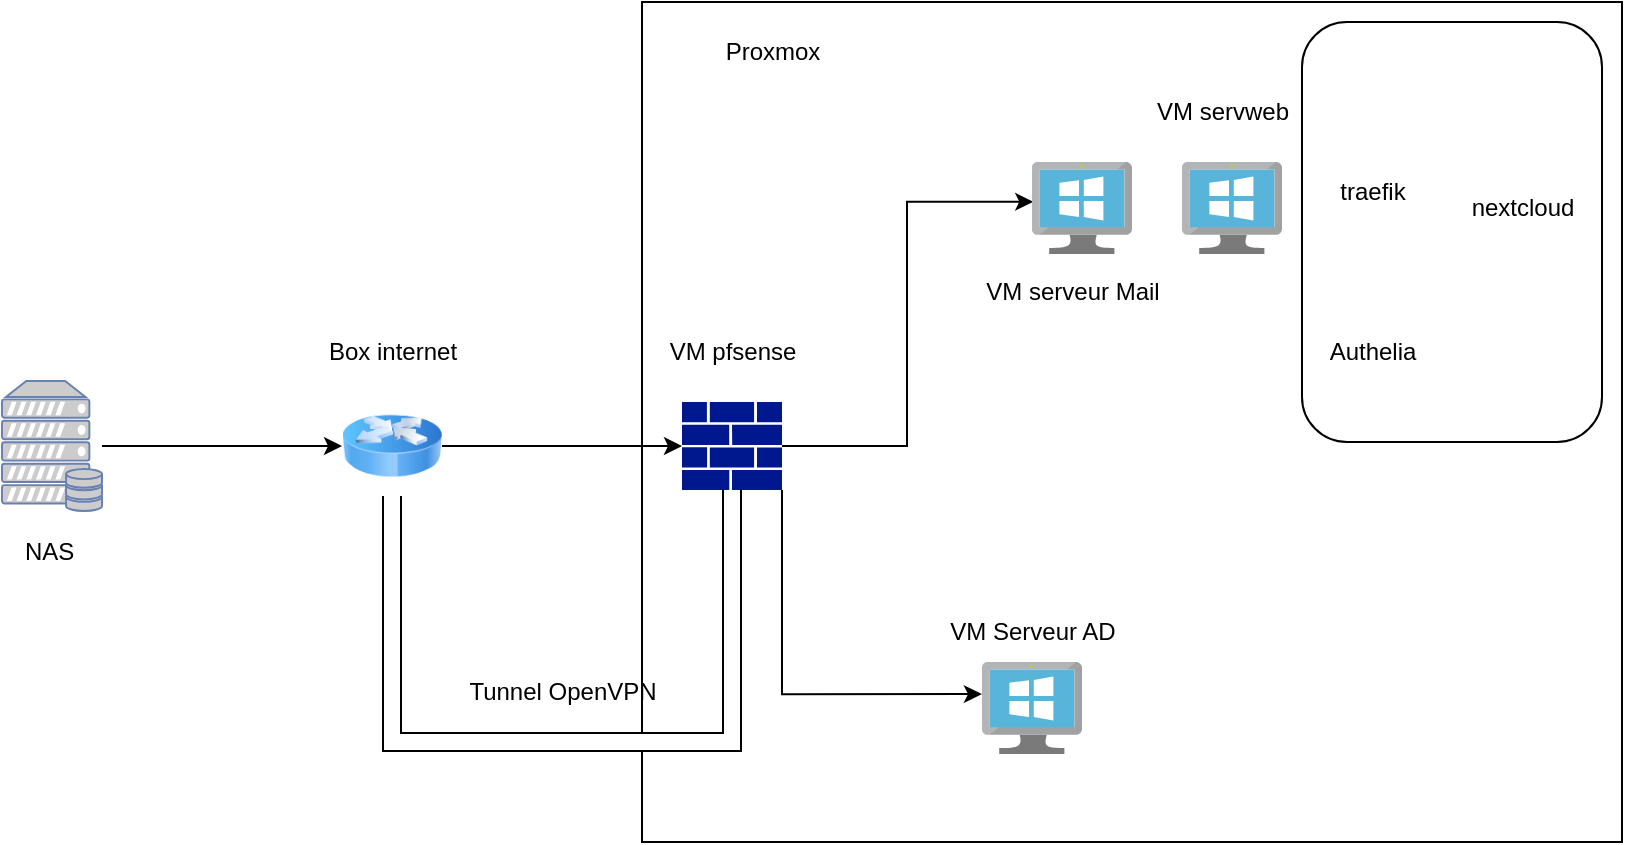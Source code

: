 <mxfile version="21.2.1" type="device">
  <diagram name="Page-1" id="rYArsk_LXDxzUvItLkv1">
    <mxGraphModel dx="1596" dy="800" grid="1" gridSize="10" guides="1" tooltips="1" connect="1" arrows="1" fold="1" page="1" pageScale="1" pageWidth="850" pageHeight="1100" math="0" shadow="0">
      <root>
        <mxCell id="0" />
        <mxCell id="1" parent="0" />
        <mxCell id="n0ujp4S9aQulKVIz28L4-4" value="" style="rounded=0;whiteSpace=wrap;html=1;fillColor=none;" vertex="1" parent="1">
          <mxGeometry x="350" y="130" width="490" height="420" as="geometry" />
        </mxCell>
        <mxCell id="n0ujp4S9aQulKVIz28L4-5" value="Proxmox" style="text;html=1;align=center;verticalAlign=middle;resizable=0;points=[];autosize=1;strokeColor=none;fillColor=none;" vertex="1" parent="1">
          <mxGeometry x="380" y="140" width="70" height="30" as="geometry" />
        </mxCell>
        <mxCell id="n0ujp4S9aQulKVIz28L4-16" style="edgeStyle=orthogonalEdgeStyle;rounded=0;orthogonalLoop=1;jettySize=auto;html=1;entryX=0.012;entryY=0.432;entryDx=0;entryDy=0;entryPerimeter=0;" edge="1" parent="1" source="n0ujp4S9aQulKVIz28L4-12" target="n0ujp4S9aQulKVIz28L4-32">
          <mxGeometry relative="1" as="geometry" />
        </mxCell>
        <mxCell id="n0ujp4S9aQulKVIz28L4-19" style="edgeStyle=orthogonalEdgeStyle;rounded=0;orthogonalLoop=1;jettySize=auto;html=1;exitX=1;exitY=1;exitDx=0;exitDy=0;exitPerimeter=0;entryX=-0.001;entryY=0.349;entryDx=0;entryDy=0;entryPerimeter=0;" edge="1" parent="1" source="n0ujp4S9aQulKVIz28L4-12" target="n0ujp4S9aQulKVIz28L4-17">
          <mxGeometry relative="1" as="geometry" />
        </mxCell>
        <mxCell id="n0ujp4S9aQulKVIz28L4-12" value="" style="sketch=0;aspect=fixed;pointerEvents=1;shadow=0;dashed=0;html=1;strokeColor=none;labelPosition=center;verticalLabelPosition=bottom;verticalAlign=top;align=center;fillColor=#00188D;shape=mxgraph.mscae.enterprise.firewall" vertex="1" parent="1">
          <mxGeometry x="370" y="330" width="50" height="44" as="geometry" />
        </mxCell>
        <mxCell id="n0ujp4S9aQulKVIz28L4-13" value="VM pfsense" style="text;html=1;align=center;verticalAlign=middle;resizable=0;points=[];autosize=1;strokeColor=none;fillColor=none;" vertex="1" parent="1">
          <mxGeometry x="350" y="290" width="90" height="30" as="geometry" />
        </mxCell>
        <mxCell id="n0ujp4S9aQulKVIz28L4-14" value="" style="image;sketch=0;aspect=fixed;html=1;points=[];align=center;fontSize=12;image=img/lib/mscae/VirtualMachineWindows.svg;" vertex="1" parent="1">
          <mxGeometry x="620" y="210" width="50" height="46" as="geometry" />
        </mxCell>
        <mxCell id="n0ujp4S9aQulKVIz28L4-17" value="" style="image;sketch=0;aspect=fixed;html=1;points=[];align=center;fontSize=12;image=img/lib/mscae/VirtualMachineWindows.svg;" vertex="1" parent="1">
          <mxGeometry x="520" y="460" width="50" height="46" as="geometry" />
        </mxCell>
        <mxCell id="n0ujp4S9aQulKVIz28L4-20" value="VM servweb" style="text;html=1;align=center;verticalAlign=middle;resizable=0;points=[];autosize=1;strokeColor=none;fillColor=none;" vertex="1" parent="1">
          <mxGeometry x="595" y="170" width="90" height="30" as="geometry" />
        </mxCell>
        <mxCell id="n0ujp4S9aQulKVIz28L4-21" value="" style="rounded=1;whiteSpace=wrap;html=1;fillColor=none;" vertex="1" parent="1">
          <mxGeometry x="680" y="140" width="150" height="210" as="geometry" />
        </mxCell>
        <mxCell id="n0ujp4S9aQulKVIz28L4-22" value="" style="shape=image;html=1;verticalAlign=top;verticalLabelPosition=bottom;labelBackgroundColor=#ffffff;imageAspect=0;aspect=fixed;image=https://cdn1.iconfinder.com/data/icons/unicons-line-vol-3/24/docker-128.png" vertex="1" parent="1">
          <mxGeometry x="691" y="160" width="60" height="60" as="geometry" />
        </mxCell>
        <mxCell id="n0ujp4S9aQulKVIz28L4-23" value="" style="shape=image;html=1;verticalAlign=top;verticalLabelPosition=bottom;labelBackgroundColor=#ffffff;imageAspect=0;aspect=fixed;image=https://cdn1.iconfinder.com/data/icons/unicons-line-vol-3/24/docker-128.png" vertex="1" parent="1">
          <mxGeometry x="760" y="160" width="60" height="60" as="geometry" />
        </mxCell>
        <mxCell id="n0ujp4S9aQulKVIz28L4-24" value="" style="shape=image;html=1;verticalAlign=top;verticalLabelPosition=bottom;labelBackgroundColor=#ffffff;imageAspect=0;aspect=fixed;image=https://cdn1.iconfinder.com/data/icons/unicons-line-vol-3/24/docker-128.png" vertex="1" parent="1">
          <mxGeometry x="691" y="240" width="60" height="60" as="geometry" />
        </mxCell>
        <mxCell id="n0ujp4S9aQulKVIz28L4-25" value="Authelia" style="text;html=1;align=center;verticalAlign=middle;resizable=0;points=[];autosize=1;strokeColor=none;fillColor=none;" vertex="1" parent="1">
          <mxGeometry x="680" y="290" width="70" height="30" as="geometry" />
        </mxCell>
        <mxCell id="n0ujp4S9aQulKVIz28L4-26" value="traefik" style="text;html=1;align=center;verticalAlign=middle;resizable=0;points=[];autosize=1;strokeColor=none;fillColor=none;" vertex="1" parent="1">
          <mxGeometry x="685" y="210" width="60" height="30" as="geometry" />
        </mxCell>
        <mxCell id="n0ujp4S9aQulKVIz28L4-27" value="nextcloud" style="text;html=1;align=center;verticalAlign=middle;resizable=0;points=[];autosize=1;strokeColor=none;fillColor=none;" vertex="1" parent="1">
          <mxGeometry x="755" y="218" width="70" height="30" as="geometry" />
        </mxCell>
        <mxCell id="n0ujp4S9aQulKVIz28L4-28" value="VM Serveur AD" style="text;html=1;align=center;verticalAlign=middle;resizable=0;points=[];autosize=1;strokeColor=none;fillColor=none;" vertex="1" parent="1">
          <mxGeometry x="490" y="430" width="110" height="30" as="geometry" />
        </mxCell>
        <mxCell id="n0ujp4S9aQulKVIz28L4-30" value="VM serveur Mail" style="text;html=1;align=center;verticalAlign=middle;resizable=0;points=[];autosize=1;strokeColor=none;fillColor=none;" vertex="1" parent="1">
          <mxGeometry x="510" y="260" width="110" height="30" as="geometry" />
        </mxCell>
        <mxCell id="n0ujp4S9aQulKVIz28L4-32" value="" style="image;sketch=0;aspect=fixed;html=1;points=[];align=center;fontSize=12;image=img/lib/mscae/VirtualMachineWindows.svg;" vertex="1" parent="1">
          <mxGeometry x="545" y="210" width="50" height="46" as="geometry" />
        </mxCell>
        <mxCell id="n0ujp4S9aQulKVIz28L4-35" style="edgeStyle=orthogonalEdgeStyle;rounded=0;orthogonalLoop=1;jettySize=auto;html=1;entryX=0;entryY=0.5;entryDx=0;entryDy=0;entryPerimeter=0;" edge="1" parent="1" source="n0ujp4S9aQulKVIz28L4-34" target="n0ujp4S9aQulKVIz28L4-12">
          <mxGeometry relative="1" as="geometry" />
        </mxCell>
        <mxCell id="n0ujp4S9aQulKVIz28L4-34" value="" style="image;html=1;image=img/lib/clip_art/networking/Router_Icon_128x128.png" vertex="1" parent="1">
          <mxGeometry x="200" y="327" width="50" height="50" as="geometry" />
        </mxCell>
        <mxCell id="n0ujp4S9aQulKVIz28L4-36" value="Box internet" style="text;html=1;align=center;verticalAlign=middle;resizable=0;points=[];autosize=1;strokeColor=none;fillColor=none;" vertex="1" parent="1">
          <mxGeometry x="180" y="290" width="90" height="30" as="geometry" />
        </mxCell>
        <mxCell id="n0ujp4S9aQulKVIz28L4-39" style="edgeStyle=orthogonalEdgeStyle;rounded=0;orthogonalLoop=1;jettySize=auto;html=1;" edge="1" parent="1" source="n0ujp4S9aQulKVIz28L4-37" target="n0ujp4S9aQulKVIz28L4-34">
          <mxGeometry relative="1" as="geometry" />
        </mxCell>
        <mxCell id="n0ujp4S9aQulKVIz28L4-37" value="" style="fontColor=#0066CC;verticalAlign=top;verticalLabelPosition=bottom;labelPosition=center;align=center;html=1;outlineConnect=0;fillColor=#CCCCCC;strokeColor=#6881B3;gradientColor=none;gradientDirection=north;strokeWidth=2;shape=mxgraph.networks.server_storage;" vertex="1" parent="1">
          <mxGeometry x="30" y="319.5" width="50" height="65" as="geometry" />
        </mxCell>
        <mxCell id="n0ujp4S9aQulKVIz28L4-38" value="NAS&amp;nbsp;" style="text;html=1;align=center;verticalAlign=middle;resizable=0;points=[];autosize=1;strokeColor=none;fillColor=none;" vertex="1" parent="1">
          <mxGeometry x="30" y="390" width="50" height="30" as="geometry" />
        </mxCell>
        <mxCell id="n0ujp4S9aQulKVIz28L4-40" value="" style="shape=filledEdge;curved=0;rounded=0;fixDash=1;endArrow=none;strokeWidth=10;fillColor=#ffffff;edgeStyle=orthogonalEdgeStyle;html=1;exitX=0.5;exitY=1;exitDx=0;exitDy=0;entryX=0.5;entryY=1;entryDx=0;entryDy=0;entryPerimeter=0;" edge="1" parent="1" source="n0ujp4S9aQulKVIz28L4-34" target="n0ujp4S9aQulKVIz28L4-12">
          <mxGeometry width="60" height="40" relative="1" as="geometry">
            <mxPoint x="270" y="530" as="sourcePoint" />
            <mxPoint x="330" y="490" as="targetPoint" />
            <Array as="points">
              <mxPoint x="225" y="500" />
              <mxPoint x="395" y="500" />
            </Array>
          </mxGeometry>
        </mxCell>
        <mxCell id="n0ujp4S9aQulKVIz28L4-41" value="Tunnel OpenVPN" style="text;html=1;align=center;verticalAlign=middle;resizable=0;points=[];autosize=1;strokeColor=none;fillColor=none;" vertex="1" parent="1">
          <mxGeometry x="250" y="460" width="120" height="30" as="geometry" />
        </mxCell>
      </root>
    </mxGraphModel>
  </diagram>
</mxfile>

